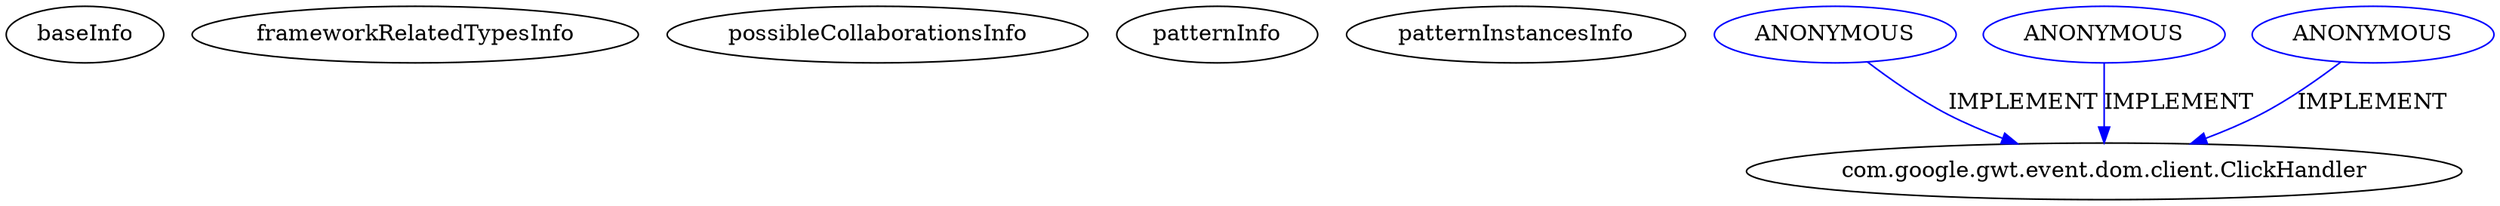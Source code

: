 digraph {
baseInfo[graphId=25,category="pattern",isAnonymous=false,possibleRelation=false]
frameworkRelatedTypesInfo[]
possibleCollaborationsInfo[]
patternInfo[frequency=11.0,patternRootClient=null]
patternInstancesInfo[0="ashtonthomas-gwt-fast-touch-press~/ashtonthomas-gwt-fast-touch-press/gwt-fast-touch-press-master/src/io/ashton/fastpress/client/Gwt_fast_press.java~Gwt_fast_press~744",1="lauflabs-gwt-garmin-api~/lauflabs-gwt-garmin-api/gwt-garmin-api-master/gwt-garmin-showcase/src/main/java/com/garmin/gwt/communicator/testing/client/Showcase.java~Showcase~3605",2="akjava-GWT-Hangouts~/akjava-GWT-Hangouts/GWT-Hangouts-master/apps/easyoverlay/src/com/akjava/gwt/hangout/easyoverlay/client/EasyOverlay.java~EasyOverlay~492",3="bobvash-Resolution-Tracker~/bobvash-Resolution-Tracker/Resolution-Tracker-master/ResolutionTracker/src/com/bobvash/resolutiontracker/client/ResolutionDayWidget.java~ResolutionDayWidget~867",4="luxferrari-AlgebrApp~/luxferrari-AlgebrApp/AlgebrApp-master/AlgebrApp/src/org/luxferrari/algebrapp/client/AlgebrApp.java~AlgebrApp~3667",5="MikeMitterer-RFSample~/MikeMitterer-RFSample/RFSample-master/src/at/mikemitterer/gwt/rfsample/client/RFSample.java~RFSample~338",6="akjava-WebTestMaker~/akjava-WebTestMaker/WebTestMaker-master/src/com/akjava/gwt/webtestmaker/client/WebTestMaker.java~WebTestMaker~655",7="akjava-GWTRecorderjs~/akjava-GWTRecorderjs/GWTRecorderjs-master/src/com/akjava/gwt/recorder/client/GWTRecorder.java~GWTRecorder~639",8="12010994-GLI-TP1~/12010994-GLI-TP1/GLI-TP1-master/src/main/java/fr/istic/m2gl/gli/client/TableWidget.java~TableWidget~8",9="woox-serverapp~/woox-serverapp/serverapp-master/src/wooxes/net/client/Serverapp.java~Serverapp~4647",10="chrte-TemperatureWatcher~/chrte-TemperatureWatcher/TemperatureWatcher-master/src/com/google/gwt/sample/stockwatcher/client/TemperatureWatcher.java~TemperatureWatcher~1066"]
71[label="com.google.gwt.event.dom.client.ClickHandler",vertexType="FRAMEWORK_INTERFACE_TYPE",isFrameworkType=false]
86[label="ANONYMOUS",vertexType="REFERENCE_ANONYMOUS_DECLARATION",isFrameworkType=false,color=blue]
507[label="ANONYMOUS",vertexType="REFERENCE_ANONYMOUS_DECLARATION",isFrameworkType=false,color=blue]
393[label="ANONYMOUS",vertexType="REFERENCE_ANONYMOUS_DECLARATION",isFrameworkType=false,color=blue]
393->71[label="IMPLEMENT",color=blue]
507->71[label="IMPLEMENT",color=blue]
86->71[label="IMPLEMENT",color=blue]
}
